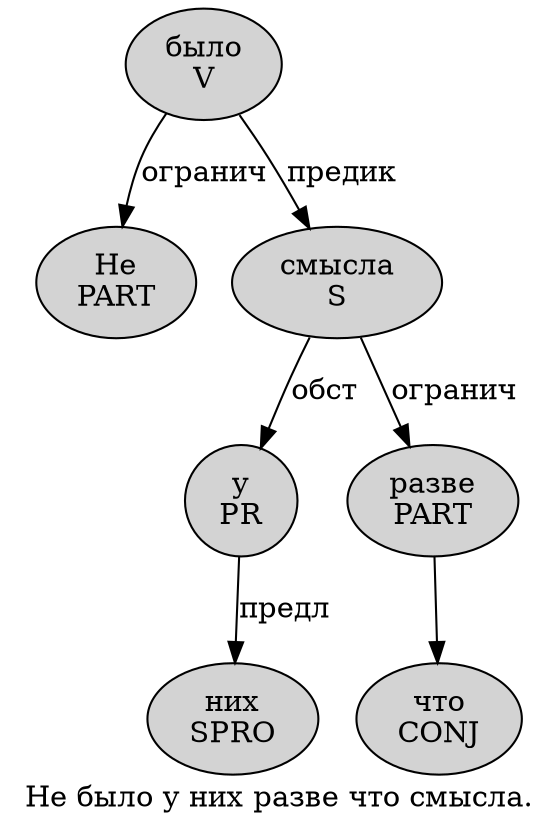 digraph SENTENCE_2729 {
	graph [label="Не было у них разве что смысла."]
	node [style=filled]
		0 [label="Не
PART" color="" fillcolor=lightgray penwidth=1 shape=ellipse]
		1 [label="было
V" color="" fillcolor=lightgray penwidth=1 shape=ellipse]
		2 [label="у
PR" color="" fillcolor=lightgray penwidth=1 shape=ellipse]
		3 [label="них
SPRO" color="" fillcolor=lightgray penwidth=1 shape=ellipse]
		4 [label="разве
PART" color="" fillcolor=lightgray penwidth=1 shape=ellipse]
		5 [label="что
CONJ" color="" fillcolor=lightgray penwidth=1 shape=ellipse]
		6 [label="смысла
S" color="" fillcolor=lightgray penwidth=1 shape=ellipse]
			1 -> 0 [label="огранич"]
			1 -> 6 [label="предик"]
			6 -> 2 [label="обст"]
			6 -> 4 [label="огранич"]
			4 -> 5
			2 -> 3 [label="предл"]
}